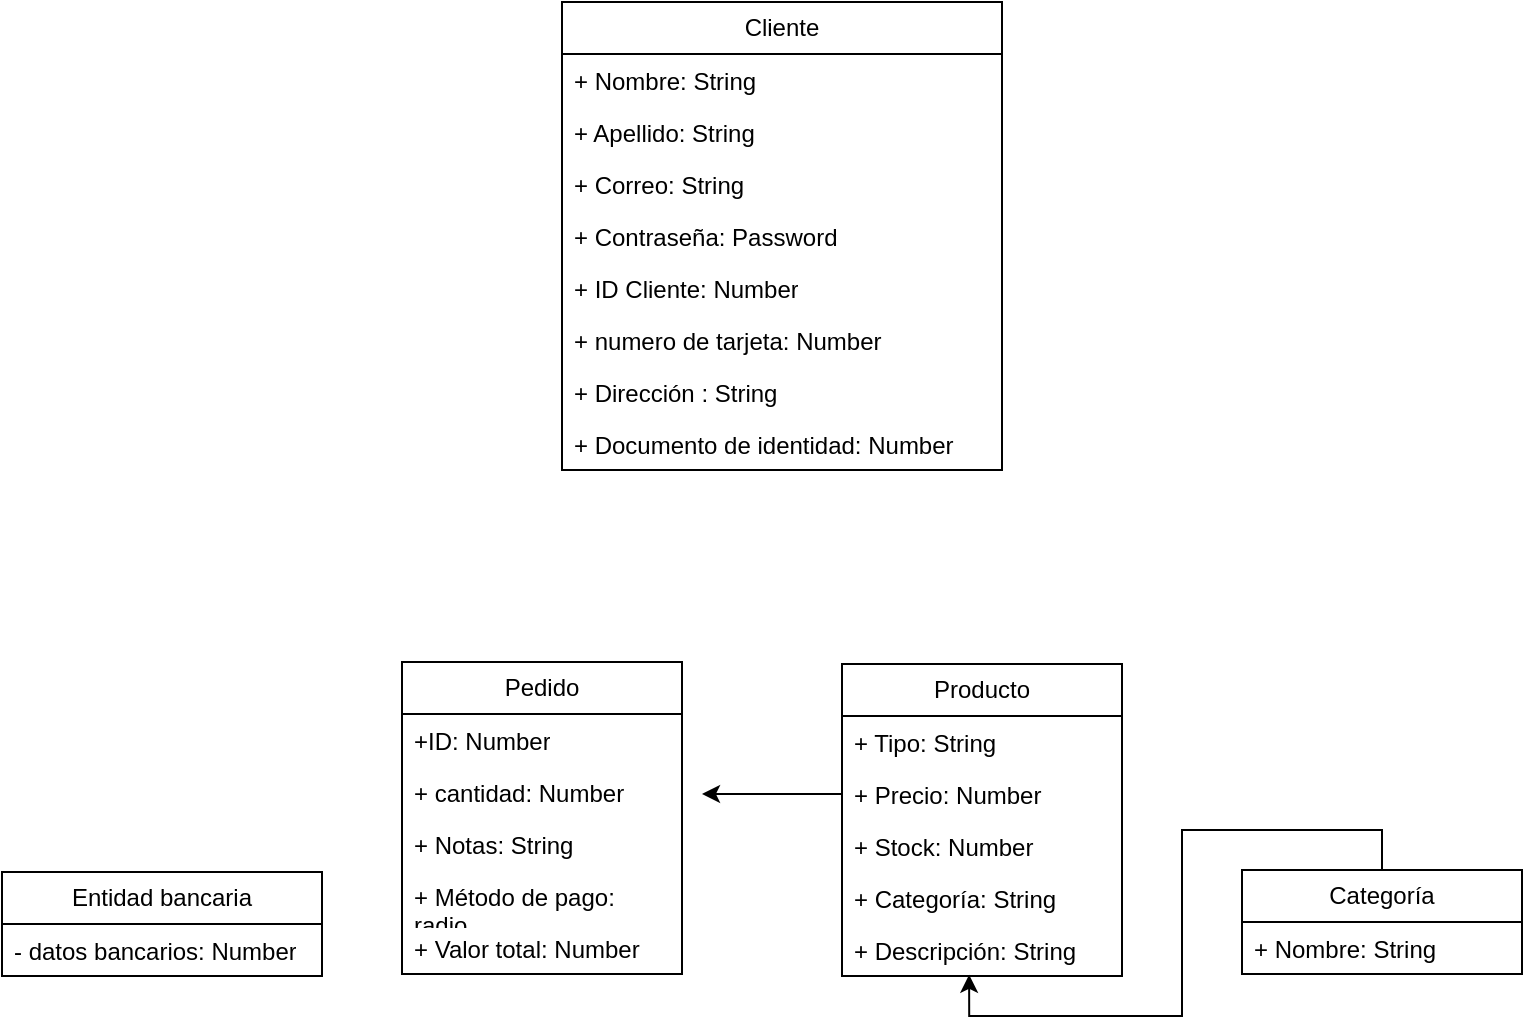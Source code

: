 <mxfile version="21.6.8" type="github">
  <diagram id="C5RBs43oDa-KdzZeNtuy" name="Page-1">
    <mxGraphModel dx="1050" dy="530" grid="1" gridSize="10" guides="1" tooltips="1" connect="1" arrows="1" fold="1" page="1" pageScale="1" pageWidth="827" pageHeight="1169" math="0" shadow="0">
      <root>
        <mxCell id="WIyWlLk6GJQsqaUBKTNV-0" />
        <mxCell id="WIyWlLk6GJQsqaUBKTNV-1" parent="WIyWlLk6GJQsqaUBKTNV-0" />
        <mxCell id="E97xT8NvjG2_9QJKQImj-31" value="Cliente" style="swimlane;fontStyle=0;childLayout=stackLayout;horizontal=1;startSize=26;fillColor=none;horizontalStack=0;resizeParent=1;resizeParentMax=0;resizeLast=0;collapsible=1;marginBottom=0;whiteSpace=wrap;html=1;" vertex="1" parent="WIyWlLk6GJQsqaUBKTNV-1">
          <mxGeometry x="320" y="160" width="220" height="234" as="geometry" />
        </mxCell>
        <mxCell id="E97xT8NvjG2_9QJKQImj-32" value="+&amp;nbsp;Nombre: String" style="text;strokeColor=none;fillColor=none;align=left;verticalAlign=top;spacingLeft=4;spacingRight=4;overflow=hidden;rotatable=0;points=[[0,0.5],[1,0.5]];portConstraint=eastwest;whiteSpace=wrap;html=1;" vertex="1" parent="E97xT8NvjG2_9QJKQImj-31">
          <mxGeometry y="26" width="220" height="26" as="geometry" />
        </mxCell>
        <mxCell id="E97xT8NvjG2_9QJKQImj-33" value="+ Apellido: String" style="text;strokeColor=none;fillColor=none;align=left;verticalAlign=top;spacingLeft=4;spacingRight=4;overflow=hidden;rotatable=0;points=[[0,0.5],[1,0.5]];portConstraint=eastwest;whiteSpace=wrap;html=1;" vertex="1" parent="E97xT8NvjG2_9QJKQImj-31">
          <mxGeometry y="52" width="220" height="26" as="geometry" />
        </mxCell>
        <mxCell id="E97xT8NvjG2_9QJKQImj-35" value="+ Correo: String" style="text;strokeColor=none;fillColor=none;align=left;verticalAlign=top;spacingLeft=4;spacingRight=4;overflow=hidden;rotatable=0;points=[[0,0.5],[1,0.5]];portConstraint=eastwest;whiteSpace=wrap;html=1;" vertex="1" parent="E97xT8NvjG2_9QJKQImj-31">
          <mxGeometry y="78" width="220" height="26" as="geometry" />
        </mxCell>
        <mxCell id="E97xT8NvjG2_9QJKQImj-36" value="+ Contraseña: Password" style="text;strokeColor=none;fillColor=none;align=left;verticalAlign=top;spacingLeft=4;spacingRight=4;overflow=hidden;rotatable=0;points=[[0,0.5],[1,0.5]];portConstraint=eastwest;whiteSpace=wrap;html=1;" vertex="1" parent="E97xT8NvjG2_9QJKQImj-31">
          <mxGeometry y="104" width="220" height="26" as="geometry" />
        </mxCell>
        <mxCell id="E97xT8NvjG2_9QJKQImj-39" value="+&amp;nbsp;ID Cliente: Number" style="text;strokeColor=none;fillColor=none;align=left;verticalAlign=top;spacingLeft=4;spacingRight=4;overflow=hidden;rotatable=0;points=[[0,0.5],[1,0.5]];portConstraint=eastwest;whiteSpace=wrap;html=1;" vertex="1" parent="E97xT8NvjG2_9QJKQImj-31">
          <mxGeometry y="130" width="220" height="26" as="geometry" />
        </mxCell>
        <mxCell id="E97xT8NvjG2_9QJKQImj-85" value="+ numero de tarjeta: Number" style="text;strokeColor=none;fillColor=none;align=left;verticalAlign=top;spacingLeft=4;spacingRight=4;overflow=hidden;rotatable=0;points=[[0,0.5],[1,0.5]];portConstraint=eastwest;whiteSpace=wrap;html=1;" vertex="1" parent="E97xT8NvjG2_9QJKQImj-31">
          <mxGeometry y="156" width="220" height="26" as="geometry" />
        </mxCell>
        <mxCell id="E97xT8NvjG2_9QJKQImj-40" value="+ Dirección : String" style="text;strokeColor=none;fillColor=none;align=left;verticalAlign=top;spacingLeft=4;spacingRight=4;overflow=hidden;rotatable=0;points=[[0,0.5],[1,0.5]];portConstraint=eastwest;whiteSpace=wrap;html=1;" vertex="1" parent="E97xT8NvjG2_9QJKQImj-31">
          <mxGeometry y="182" width="220" height="26" as="geometry" />
        </mxCell>
        <mxCell id="E97xT8NvjG2_9QJKQImj-37" value="+ Documento de identidad: Number" style="text;strokeColor=none;fillColor=none;align=left;verticalAlign=top;spacingLeft=4;spacingRight=4;overflow=hidden;rotatable=0;points=[[0,0.5],[1,0.5]];portConstraint=eastwest;whiteSpace=wrap;html=1;" vertex="1" parent="E97xT8NvjG2_9QJKQImj-31">
          <mxGeometry y="208" width="220" height="26" as="geometry" />
        </mxCell>
        <mxCell id="E97xT8NvjG2_9QJKQImj-54" value="Producto" style="swimlane;fontStyle=0;childLayout=stackLayout;horizontal=1;startSize=26;fillColor=none;horizontalStack=0;resizeParent=1;resizeParentMax=0;resizeLast=0;collapsible=1;marginBottom=0;whiteSpace=wrap;html=1;" vertex="1" parent="WIyWlLk6GJQsqaUBKTNV-1">
          <mxGeometry x="460" y="491" width="140" height="156" as="geometry" />
        </mxCell>
        <mxCell id="E97xT8NvjG2_9QJKQImj-55" value="+ Tipo: String" style="text;strokeColor=none;fillColor=none;align=left;verticalAlign=top;spacingLeft=4;spacingRight=4;overflow=hidden;rotatable=0;points=[[0,0.5],[1,0.5]];portConstraint=eastwest;whiteSpace=wrap;html=1;" vertex="1" parent="E97xT8NvjG2_9QJKQImj-54">
          <mxGeometry y="26" width="140" height="26" as="geometry" />
        </mxCell>
        <mxCell id="E97xT8NvjG2_9QJKQImj-67" style="edgeStyle=orthogonalEdgeStyle;rounded=0;orthogonalLoop=1;jettySize=auto;html=1;exitX=0;exitY=0.5;exitDx=0;exitDy=0;" edge="1" parent="E97xT8NvjG2_9QJKQImj-54" source="E97xT8NvjG2_9QJKQImj-56">
          <mxGeometry relative="1" as="geometry">
            <mxPoint x="-70" y="65" as="targetPoint" />
          </mxGeometry>
        </mxCell>
        <mxCell id="E97xT8NvjG2_9QJKQImj-56" value="+ Precio: Number" style="text;strokeColor=none;fillColor=none;align=left;verticalAlign=top;spacingLeft=4;spacingRight=4;overflow=hidden;rotatable=0;points=[[0,0.5],[1,0.5]];portConstraint=eastwest;whiteSpace=wrap;html=1;" vertex="1" parent="E97xT8NvjG2_9QJKQImj-54">
          <mxGeometry y="52" width="140" height="26" as="geometry" />
        </mxCell>
        <mxCell id="E97xT8NvjG2_9QJKQImj-62" value="+ Stock: Number" style="text;strokeColor=none;fillColor=none;align=left;verticalAlign=top;spacingLeft=4;spacingRight=4;overflow=hidden;rotatable=0;points=[[0,0.5],[1,0.5]];portConstraint=eastwest;whiteSpace=wrap;html=1;" vertex="1" parent="E97xT8NvjG2_9QJKQImj-54">
          <mxGeometry y="78" width="140" height="26" as="geometry" />
        </mxCell>
        <mxCell id="E97xT8NvjG2_9QJKQImj-76" value="+ Categoría: String" style="text;strokeColor=none;fillColor=none;align=left;verticalAlign=top;spacingLeft=4;spacingRight=4;overflow=hidden;rotatable=0;points=[[0,0.5],[1,0.5]];portConstraint=eastwest;whiteSpace=wrap;html=1;" vertex="1" parent="E97xT8NvjG2_9QJKQImj-54">
          <mxGeometry y="104" width="140" height="26" as="geometry" />
        </mxCell>
        <mxCell id="E97xT8NvjG2_9QJKQImj-57" value="+ Descripción: String" style="text;strokeColor=none;fillColor=none;align=left;verticalAlign=top;spacingLeft=4;spacingRight=4;overflow=hidden;rotatable=0;points=[[0,0.5],[1,0.5]];portConstraint=eastwest;whiteSpace=wrap;html=1;" vertex="1" parent="E97xT8NvjG2_9QJKQImj-54">
          <mxGeometry y="130" width="140" height="26" as="geometry" />
        </mxCell>
        <mxCell id="E97xT8NvjG2_9QJKQImj-58" value="Pedido" style="swimlane;fontStyle=0;childLayout=stackLayout;horizontal=1;startSize=26;fillColor=none;horizontalStack=0;resizeParent=1;resizeParentMax=0;resizeLast=0;collapsible=1;marginBottom=0;whiteSpace=wrap;html=1;" vertex="1" parent="WIyWlLk6GJQsqaUBKTNV-1">
          <mxGeometry x="240" y="490" width="140" height="156" as="geometry" />
        </mxCell>
        <mxCell id="E97xT8NvjG2_9QJKQImj-59" value="+ID: Number" style="text;strokeColor=none;fillColor=none;align=left;verticalAlign=top;spacingLeft=4;spacingRight=4;overflow=hidden;rotatable=0;points=[[0,0.5],[1,0.5]];portConstraint=eastwest;whiteSpace=wrap;html=1;" vertex="1" parent="E97xT8NvjG2_9QJKQImj-58">
          <mxGeometry y="26" width="140" height="26" as="geometry" />
        </mxCell>
        <mxCell id="E97xT8NvjG2_9QJKQImj-60" value="+ cantidad: Number" style="text;strokeColor=none;fillColor=none;align=left;verticalAlign=top;spacingLeft=4;spacingRight=4;overflow=hidden;rotatable=0;points=[[0,0.5],[1,0.5]];portConstraint=eastwest;whiteSpace=wrap;html=1;" vertex="1" parent="E97xT8NvjG2_9QJKQImj-58">
          <mxGeometry y="52" width="140" height="26" as="geometry" />
        </mxCell>
        <mxCell id="E97xT8NvjG2_9QJKQImj-70" value="+ Notas: String" style="text;strokeColor=none;fillColor=none;align=left;verticalAlign=top;spacingLeft=4;spacingRight=4;overflow=hidden;rotatable=0;points=[[0,0.5],[1,0.5]];portConstraint=eastwest;whiteSpace=wrap;html=1;" vertex="1" parent="E97xT8NvjG2_9QJKQImj-58">
          <mxGeometry y="78" width="140" height="26" as="geometry" />
        </mxCell>
        <mxCell id="E97xT8NvjG2_9QJKQImj-81" value="+ Método de pago: radio" style="text;strokeColor=none;fillColor=none;align=left;verticalAlign=top;spacingLeft=4;spacingRight=4;overflow=hidden;rotatable=0;points=[[0,0.5],[1,0.5]];portConstraint=eastwest;whiteSpace=wrap;html=1;" vertex="1" parent="E97xT8NvjG2_9QJKQImj-58">
          <mxGeometry y="104" width="140" height="26" as="geometry" />
        </mxCell>
        <mxCell id="E97xT8NvjG2_9QJKQImj-61" value="+ Valor total: Number" style="text;strokeColor=none;fillColor=none;align=left;verticalAlign=top;spacingLeft=4;spacingRight=4;overflow=hidden;rotatable=0;points=[[0,0.5],[1,0.5]];portConstraint=eastwest;whiteSpace=wrap;html=1;" vertex="1" parent="E97xT8NvjG2_9QJKQImj-58">
          <mxGeometry y="130" width="140" height="26" as="geometry" />
        </mxCell>
        <mxCell id="E97xT8NvjG2_9QJKQImj-75" style="edgeStyle=orthogonalEdgeStyle;rounded=0;orthogonalLoop=1;jettySize=auto;html=1;exitX=0.5;exitY=0;exitDx=0;exitDy=0;entryX=0.454;entryY=0.977;entryDx=0;entryDy=0;entryPerimeter=0;" edge="1" parent="WIyWlLk6GJQsqaUBKTNV-1" source="E97xT8NvjG2_9QJKQImj-71" target="E97xT8NvjG2_9QJKQImj-57">
          <mxGeometry relative="1" as="geometry" />
        </mxCell>
        <mxCell id="E97xT8NvjG2_9QJKQImj-71" value="Categoría" style="swimlane;fontStyle=0;childLayout=stackLayout;horizontal=1;startSize=26;fillColor=none;horizontalStack=0;resizeParent=1;resizeParentMax=0;resizeLast=0;collapsible=1;marginBottom=0;whiteSpace=wrap;html=1;" vertex="1" parent="WIyWlLk6GJQsqaUBKTNV-1">
          <mxGeometry x="660" y="594" width="140" height="52" as="geometry" />
        </mxCell>
        <mxCell id="E97xT8NvjG2_9QJKQImj-72" value="+ Nombre: String" style="text;strokeColor=none;fillColor=none;align=left;verticalAlign=top;spacingLeft=4;spacingRight=4;overflow=hidden;rotatable=0;points=[[0,0.5],[1,0.5]];portConstraint=eastwest;whiteSpace=wrap;html=1;" vertex="1" parent="E97xT8NvjG2_9QJKQImj-71">
          <mxGeometry y="26" width="140" height="26" as="geometry" />
        </mxCell>
        <mxCell id="E97xT8NvjG2_9QJKQImj-77" value="Entidad bancaria" style="swimlane;fontStyle=0;childLayout=stackLayout;horizontal=1;startSize=26;fillColor=none;horizontalStack=0;resizeParent=1;resizeParentMax=0;resizeLast=0;collapsible=1;marginBottom=0;whiteSpace=wrap;html=1;" vertex="1" parent="WIyWlLk6GJQsqaUBKTNV-1">
          <mxGeometry x="40" y="595" width="160" height="52" as="geometry" />
        </mxCell>
        <mxCell id="E97xT8NvjG2_9QJKQImj-78" value="- datos bancarios: Number" style="text;strokeColor=none;fillColor=none;align=left;verticalAlign=top;spacingLeft=4;spacingRight=4;overflow=hidden;rotatable=0;points=[[0,0.5],[1,0.5]];portConstraint=eastwest;whiteSpace=wrap;html=1;" vertex="1" parent="E97xT8NvjG2_9QJKQImj-77">
          <mxGeometry y="26" width="160" height="26" as="geometry" />
        </mxCell>
      </root>
    </mxGraphModel>
  </diagram>
</mxfile>
